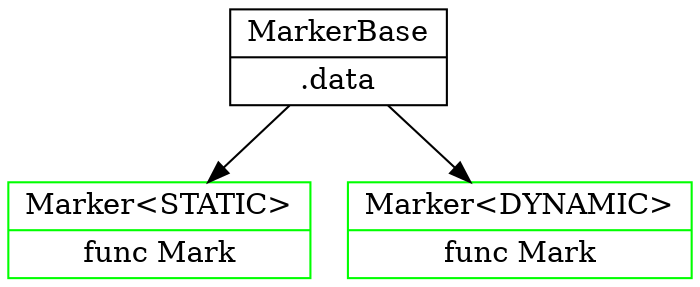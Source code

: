 digraph G {
	node [shape="record"];
	base [label="{MarkerBase|.data}"];
	markers [label="{Marker&lt;STATIC&gt;|func Mark}", color=green];
	markerd [label="{Marker&lt;DYNAMIC&gt;|func Mark}", color=green];
	base -> markers;
	base -> markerd;
}
